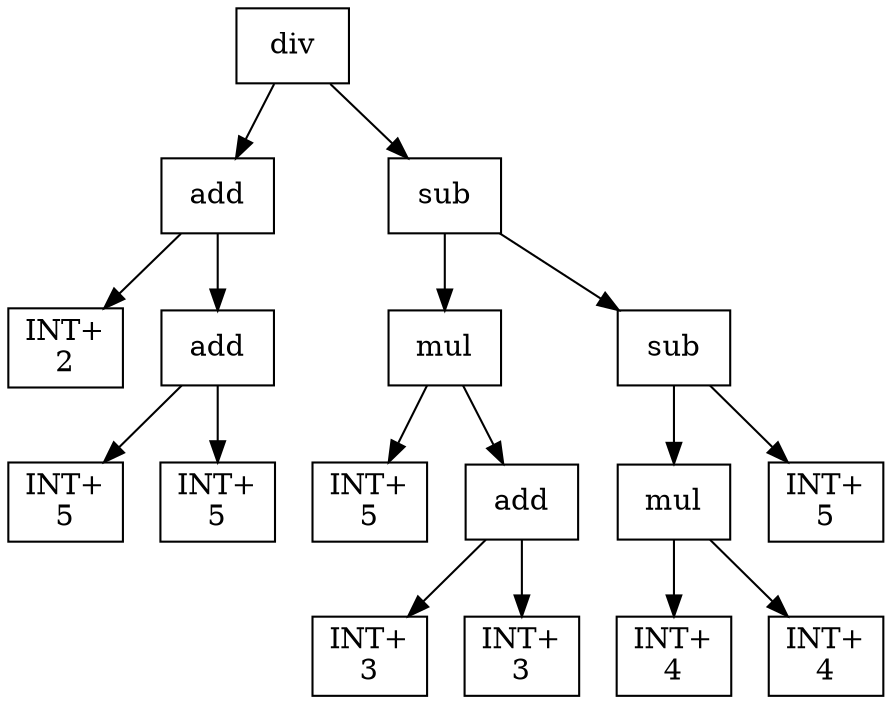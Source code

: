 digraph expr {
  node [shape=box];
  n1 [label="div"];
  n2 [label="add"];
  n3 [label="INT+\n2"];
  n4 [label="add"];
  n5 [label="INT+\n5"];
  n6 [label="INT+\n5"];
  n4 -> n5;
  n4 -> n6;
  n2 -> n3;
  n2 -> n4;
  n7 [label="sub"];
  n8 [label="mul"];
  n9 [label="INT+\n5"];
  n10 [label="add"];
  n11 [label="INT+\n3"];
  n12 [label="INT+\n3"];
  n10 -> n11;
  n10 -> n12;
  n8 -> n9;
  n8 -> n10;
  n13 [label="sub"];
  n14 [label="mul"];
  n15 [label="INT+\n4"];
  n16 [label="INT+\n4"];
  n14 -> n15;
  n14 -> n16;
  n17 [label="INT+\n5"];
  n13 -> n14;
  n13 -> n17;
  n7 -> n8;
  n7 -> n13;
  n1 -> n2;
  n1 -> n7;
}